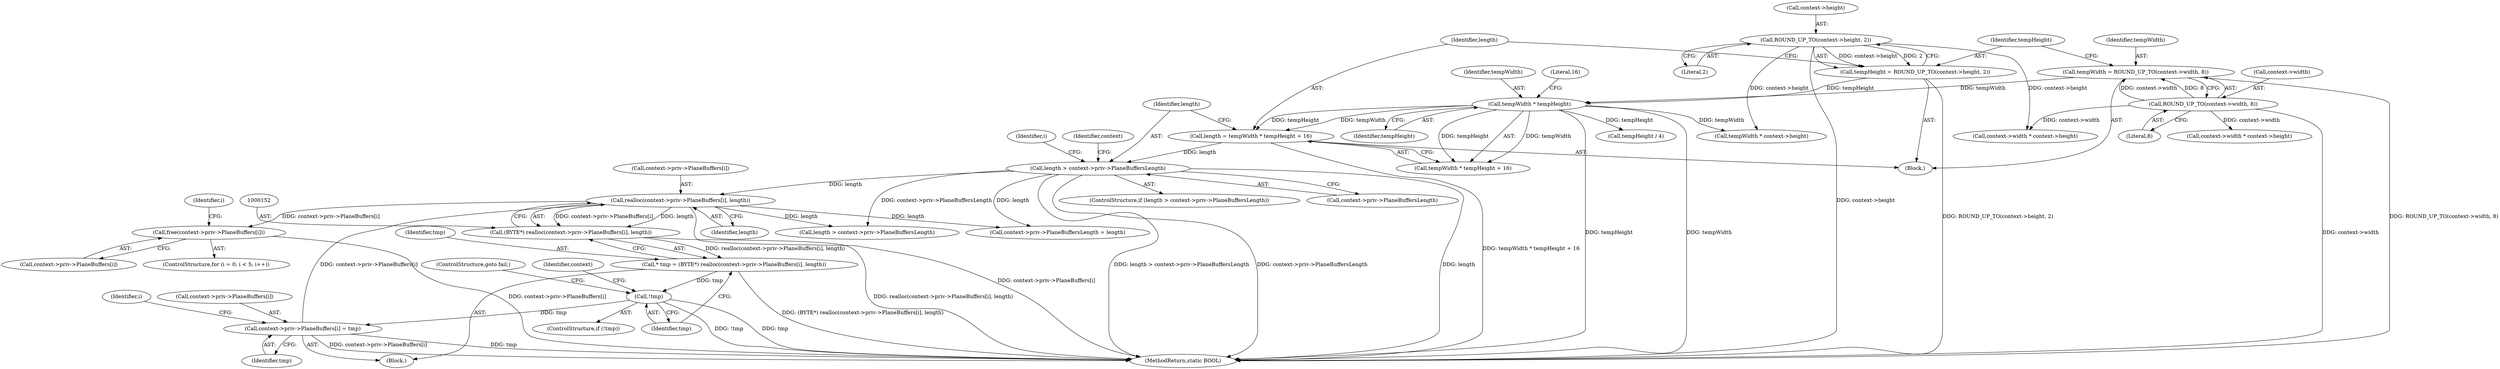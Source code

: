 digraph "0_FreeRDP_d1112c279bd1a327e8e4d0b5f371458bf2579659_3@API" {
"1000308" [label="(Call,free(context->priv->PlaneBuffers[i]))"];
"1000153" [label="(Call,realloc(context->priv->PlaneBuffers[i], length))"];
"1000166" [label="(Call,context->priv->PlaneBuffers[i] = tmp)"];
"1000163" [label="(Call,!tmp)"];
"1000149" [label="(Call,* tmp = (BYTE*) realloc(context->priv->PlaneBuffers[i], length))"];
"1000151" [label="(Call,(BYTE*) realloc(context->priv->PlaneBuffers[i], length))"];
"1000130" [label="(Call,length > context->priv->PlaneBuffersLength)"];
"1000122" [label="(Call,length = tempWidth * tempHeight + 16)"];
"1000125" [label="(Call,tempWidth * tempHeight)"];
"1000108" [label="(Call,tempWidth = ROUND_UP_TO(context->width, 8))"];
"1000110" [label="(Call,ROUND_UP_TO(context->width, 8))"];
"1000115" [label="(Call,tempHeight = ROUND_UP_TO(context->height, 2))"];
"1000117" [label="(Call,ROUND_UP_TO(context->height, 2))"];
"1000116" [label="(Identifier,tempHeight)"];
"1000299" [label="(ControlStructure,for (i = 0; i < 5; i++))"];
"1000161" [label="(Identifier,length)"];
"1000124" [label="(Call,tempWidth * tempHeight + 16)"];
"1000241" [label="(Call,context->width * context->height)"];
"1000226" [label="(Call,context->width * context->height)"];
"1000114" [label="(Literal,8)"];
"1000128" [label="(Literal,16)"];
"1000291" [label="(Call,length > context->priv->PlaneBuffersLength)"];
"1000150" [label="(Identifier,tmp)"];
"1000184" [label="(Identifier,context)"];
"1000123" [label="(Identifier,length)"];
"1000309" [label="(Call,context->priv->PlaneBuffers[i])"];
"1000118" [label="(Call,context->height)"];
"1000166" [label="(Call,context->priv->PlaneBuffers[i] = tmp)"];
"1000125" [label="(Call,tempWidth * tempHeight)"];
"1000115" [label="(Call,tempHeight = ROUND_UP_TO(context->height, 2))"];
"1000164" [label="(Identifier,tmp)"];
"1000174" [label="(Identifier,tmp)"];
"1000140" [label="(Identifier,i)"];
"1000110" [label="(Call,ROUND_UP_TO(context->width, 8))"];
"1000162" [label="(ControlStructure,if (!tmp))"];
"1000129" [label="(ControlStructure,if (length > context->priv->PlaneBuffersLength))"];
"1000127" [label="(Identifier,tempHeight)"];
"1000108" [label="(Call,tempWidth = ROUND_UP_TO(context->width, 8))"];
"1000126" [label="(Identifier,tempWidth)"];
"1000130" [label="(Call,length > context->priv->PlaneBuffersLength)"];
"1000117" [label="(Call,ROUND_UP_TO(context->height, 2))"];
"1000318" [label="(MethodReturn,static BOOL)"];
"1000170" [label="(Identifier,context)"];
"1000103" [label="(Block,)"];
"1000146" [label="(Identifier,i)"];
"1000121" [label="(Literal,2)"];
"1000111" [label="(Call,context->width)"];
"1000175" [label="(Call,context->priv->PlaneBuffersLength = length)"];
"1000206" [label="(Call,tempHeight / 4)"];
"1000163" [label="(Call,!tmp)"];
"1000153" [label="(Call,realloc(context->priv->PlaneBuffers[i], length))"];
"1000149" [label="(Call,* tmp = (BYTE*) realloc(context->priv->PlaneBuffers[i], length))"];
"1000109" [label="(Identifier,tempWidth)"];
"1000132" [label="(Call,context->priv->PlaneBuffersLength)"];
"1000154" [label="(Call,context->priv->PlaneBuffers[i])"];
"1000122" [label="(Call,length = tempWidth * tempHeight + 16)"];
"1000308" [label="(Call,free(context->priv->PlaneBuffers[i]))"];
"1000307" [label="(Identifier,i)"];
"1000147" [label="(Block,)"];
"1000193" [label="(Call,tempWidth * context->height)"];
"1000131" [label="(Identifier,length)"];
"1000167" [label="(Call,context->priv->PlaneBuffers[i])"];
"1000151" [label="(Call,(BYTE*) realloc(context->priv->PlaneBuffers[i], length))"];
"1000165" [label="(ControlStructure,goto fail;)"];
"1000308" -> "1000299"  [label="AST: "];
"1000308" -> "1000309"  [label="CFG: "];
"1000309" -> "1000308"  [label="AST: "];
"1000307" -> "1000308"  [label="CFG: "];
"1000308" -> "1000318"  [label="DDG: context->priv->PlaneBuffers[i]"];
"1000153" -> "1000308"  [label="DDG: context->priv->PlaneBuffers[i]"];
"1000153" -> "1000151"  [label="AST: "];
"1000153" -> "1000161"  [label="CFG: "];
"1000154" -> "1000153"  [label="AST: "];
"1000161" -> "1000153"  [label="AST: "];
"1000151" -> "1000153"  [label="CFG: "];
"1000153" -> "1000318"  [label="DDG: context->priv->PlaneBuffers[i]"];
"1000153" -> "1000151"  [label="DDG: context->priv->PlaneBuffers[i]"];
"1000153" -> "1000151"  [label="DDG: length"];
"1000166" -> "1000153"  [label="DDG: context->priv->PlaneBuffers[i]"];
"1000130" -> "1000153"  [label="DDG: length"];
"1000153" -> "1000175"  [label="DDG: length"];
"1000153" -> "1000291"  [label="DDG: length"];
"1000166" -> "1000147"  [label="AST: "];
"1000166" -> "1000174"  [label="CFG: "];
"1000167" -> "1000166"  [label="AST: "];
"1000174" -> "1000166"  [label="AST: "];
"1000146" -> "1000166"  [label="CFG: "];
"1000166" -> "1000318"  [label="DDG: context->priv->PlaneBuffers[i]"];
"1000166" -> "1000318"  [label="DDG: tmp"];
"1000163" -> "1000166"  [label="DDG: tmp"];
"1000163" -> "1000162"  [label="AST: "];
"1000163" -> "1000164"  [label="CFG: "];
"1000164" -> "1000163"  [label="AST: "];
"1000165" -> "1000163"  [label="CFG: "];
"1000170" -> "1000163"  [label="CFG: "];
"1000163" -> "1000318"  [label="DDG: tmp"];
"1000163" -> "1000318"  [label="DDG: !tmp"];
"1000149" -> "1000163"  [label="DDG: tmp"];
"1000149" -> "1000147"  [label="AST: "];
"1000149" -> "1000151"  [label="CFG: "];
"1000150" -> "1000149"  [label="AST: "];
"1000151" -> "1000149"  [label="AST: "];
"1000164" -> "1000149"  [label="CFG: "];
"1000149" -> "1000318"  [label="DDG: (BYTE*) realloc(context->priv->PlaneBuffers[i], length)"];
"1000151" -> "1000149"  [label="DDG: realloc(context->priv->PlaneBuffers[i], length)"];
"1000152" -> "1000151"  [label="AST: "];
"1000151" -> "1000318"  [label="DDG: realloc(context->priv->PlaneBuffers[i], length)"];
"1000130" -> "1000129"  [label="AST: "];
"1000130" -> "1000132"  [label="CFG: "];
"1000131" -> "1000130"  [label="AST: "];
"1000132" -> "1000130"  [label="AST: "];
"1000140" -> "1000130"  [label="CFG: "];
"1000184" -> "1000130"  [label="CFG: "];
"1000130" -> "1000318"  [label="DDG: length > context->priv->PlaneBuffersLength"];
"1000130" -> "1000318"  [label="DDG: context->priv->PlaneBuffersLength"];
"1000130" -> "1000318"  [label="DDG: length"];
"1000122" -> "1000130"  [label="DDG: length"];
"1000130" -> "1000175"  [label="DDG: length"];
"1000130" -> "1000291"  [label="DDG: context->priv->PlaneBuffersLength"];
"1000122" -> "1000103"  [label="AST: "];
"1000122" -> "1000124"  [label="CFG: "];
"1000123" -> "1000122"  [label="AST: "];
"1000124" -> "1000122"  [label="AST: "];
"1000131" -> "1000122"  [label="CFG: "];
"1000122" -> "1000318"  [label="DDG: tempWidth * tempHeight + 16"];
"1000125" -> "1000122"  [label="DDG: tempWidth"];
"1000125" -> "1000122"  [label="DDG: tempHeight"];
"1000125" -> "1000124"  [label="AST: "];
"1000125" -> "1000127"  [label="CFG: "];
"1000126" -> "1000125"  [label="AST: "];
"1000127" -> "1000125"  [label="AST: "];
"1000128" -> "1000125"  [label="CFG: "];
"1000125" -> "1000318"  [label="DDG: tempWidth"];
"1000125" -> "1000318"  [label="DDG: tempHeight"];
"1000125" -> "1000124"  [label="DDG: tempWidth"];
"1000125" -> "1000124"  [label="DDG: tempHeight"];
"1000108" -> "1000125"  [label="DDG: tempWidth"];
"1000115" -> "1000125"  [label="DDG: tempHeight"];
"1000125" -> "1000193"  [label="DDG: tempWidth"];
"1000125" -> "1000206"  [label="DDG: tempHeight"];
"1000108" -> "1000103"  [label="AST: "];
"1000108" -> "1000110"  [label="CFG: "];
"1000109" -> "1000108"  [label="AST: "];
"1000110" -> "1000108"  [label="AST: "];
"1000116" -> "1000108"  [label="CFG: "];
"1000108" -> "1000318"  [label="DDG: ROUND_UP_TO(context->width, 8)"];
"1000110" -> "1000108"  [label="DDG: context->width"];
"1000110" -> "1000108"  [label="DDG: 8"];
"1000110" -> "1000114"  [label="CFG: "];
"1000111" -> "1000110"  [label="AST: "];
"1000114" -> "1000110"  [label="AST: "];
"1000110" -> "1000318"  [label="DDG: context->width"];
"1000110" -> "1000226"  [label="DDG: context->width"];
"1000110" -> "1000241"  [label="DDG: context->width"];
"1000115" -> "1000103"  [label="AST: "];
"1000115" -> "1000117"  [label="CFG: "];
"1000116" -> "1000115"  [label="AST: "];
"1000117" -> "1000115"  [label="AST: "];
"1000123" -> "1000115"  [label="CFG: "];
"1000115" -> "1000318"  [label="DDG: ROUND_UP_TO(context->height, 2)"];
"1000117" -> "1000115"  [label="DDG: context->height"];
"1000117" -> "1000115"  [label="DDG: 2"];
"1000117" -> "1000121"  [label="CFG: "];
"1000118" -> "1000117"  [label="AST: "];
"1000121" -> "1000117"  [label="AST: "];
"1000117" -> "1000318"  [label="DDG: context->height"];
"1000117" -> "1000193"  [label="DDG: context->height"];
"1000117" -> "1000241"  [label="DDG: context->height"];
}
